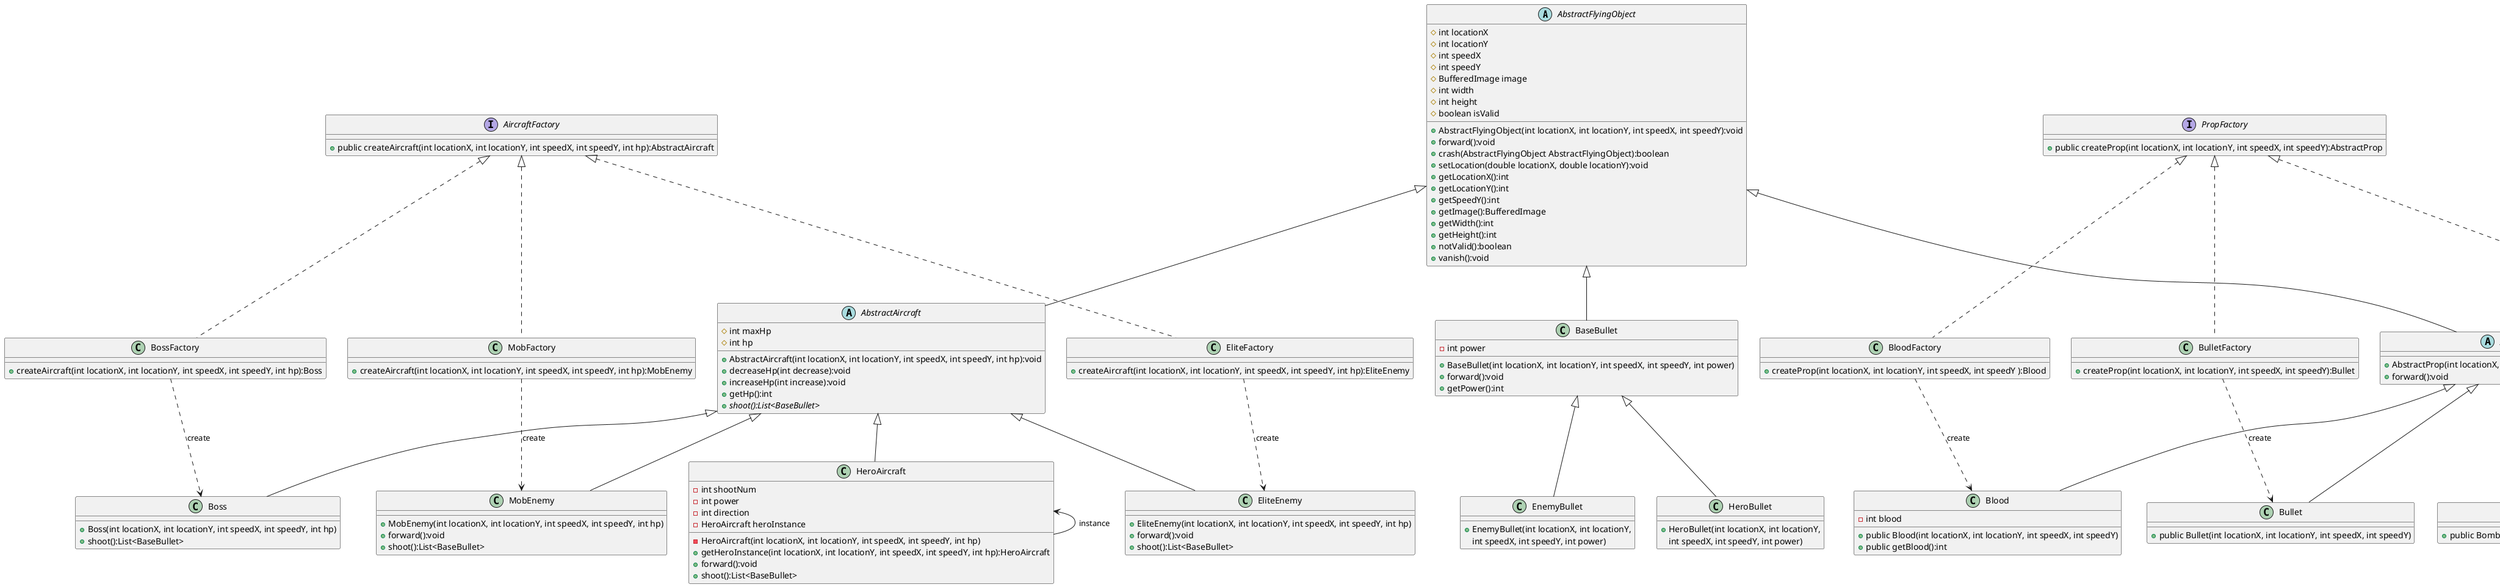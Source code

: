 @startuml
'https://plantuml.com/class-diagram

abstract class AbstractFlyingObject
{
    # int locationX
    # int locationY
    # int speedX
    # int speedY
    # BufferedImage image
    # int width
    # int height
    # boolean isValid

    + AbstractFlyingObject(int locationX, int locationY, int speedX, int speedY):void
    + forward():void
    + crash(AbstractFlyingObject AbstractFlyingObject):boolean
    + setLocation(double locationX, double locationY):void
    + getLocationX():int
    + getLocationY():int
    + getSpeedY():int
    + getImage():BufferedImage
    + getWidth():int
    + getHeight():int
    + notValid():boolean
    + vanish():void
}
abstract class AbstractAircraft
{
	# int maxHp
    # int hp
    + AbstractAircraft(int locationX, int locationY, int speedX, int speedY, int hp):void
    + decreaseHp(int decrease):void
    + increaseHp(int increase):void
    + getHp():int
    + {abstract} shoot():List<BaseBullet>
}

interface PropFactory
{
    + public createProp(int locationX, int locationY, int speedX, int speedY):AbstractProp
}

interface AircraftFactory
{
    + public createAircraft(int locationX, int locationY, int speedX, int speedY, int hp):AbstractAircraft
}

class BaseBullet
{
    - int power
    + BaseBullet(int locationX, int locationY, int speedX, int speedY, int power)
    + forward():void
	+ getPower():int
}

abstract class AbstractProp
{
    + AbstractProp(int locationX, int locationY, int speedX, int speedY)
    + forward():void
}

PropFactory <|.. BloodFactory
PropFactory <|.. BombFactory
PropFactory <|.. BulletFactory

BloodFactory ..> Blood:create
BulletFactory ..> Bullet:create
BombFactory ..> Bomb:create

AircraftFactory <|.. BossFactory
AircraftFactory <|.. EliteFactory
AircraftFactory <|.. MobFactory

BossFactory ..> Boss:create
EliteFactory ..> EliteEnemy:create
MobFactory ..> MobEnemy:create

AbstractFlyingObject <|-- AbstractAircraft
AbstractFlyingObject <|-- BaseBullet
AbstractFlyingObject <|-- AbstractProp

AbstractAircraft <|-- HeroAircraft
AbstractAircraft <|-- MobEnemy
AbstractAircraft <|-- EliteEnemy
AbstractAircraft <|-- Boss

BaseBullet <|-- HeroBullet
BaseBullet <|-- EnemyBullet

AbstractProp <|-- Blood
AbstractProp <|-- Bomb
AbstractProp <|-- Bullet

class HeroAircraft
{
    - int shootNum
    - int power
    - int direction
    - HeroAircraft heroInstance

    - HeroAircraft(int locationX, int locationY, int speedX, int speedY, int hp)
    + getHeroInstance(int locationX, int locationY, int speedX, int speedY, int hp):HeroAircraft
    + forward():void
    + shoot():List<BaseBullet>
}

HeroAircraft <-- HeroAircraft:instance

class Boss {
    + Boss(int locationX, int locationY, int speedX, int speedY, int hp)
    + shoot():List<BaseBullet>
}

class MobEnemy {
    + MobEnemy(int locationX, int locationY, int speedX, int speedY, int hp)
    + forward():void
    + shoot():List<BaseBullet>
}

class EliteEnemy {
    + EliteEnemy(int locationX, int locationY, int speedX, int speedY, int hp)
    + forward():void
    + shoot():List<BaseBullet>
}

class BossFactory{
    + createAircraft(int locationX, int locationY, int speedX, int speedY, int hp):Boss
}

class EliteFactory{
    + createAircraft(int locationX, int locationY, int speedX, int speedY, int hp):EliteEnemy
}

class MobFactory{
    + createAircraft(int locationX, int locationY, int speedX, int speedY, int hp):MobEnemy
}


class HeroBullet {
    + HeroBullet(int locationX, int locationY,
     int speedX, int speedY, int power)
}

class EnemyBullet {
    + EnemyBullet(int locationX, int locationY,
     int speedX, int speedY, int power)
}

class Blood{
    - int blood
    + public Blood(int locationX, int locationY, int speedX, int speedY)
    + public getBlood():int
}

class Bullet{
    + public Bullet(int locationX, int locationY, int speedX, int speedY)
}

class Bomb{
    + public Bomb(int locationX, int locationY, int speedX, int speedY)
}

class BloodFactory
{
    + createProp(int locationX, int locationY, int speedX, int speedY ):Blood
}

class BombFactory
{
    + createProp(int locationX, int locationY, int speedX, int speedY):Bomb
}

class BulletFactory
{
    + createProp(int locationX, int locationY, int speedX, int speedY):Bullet
}


@enduml